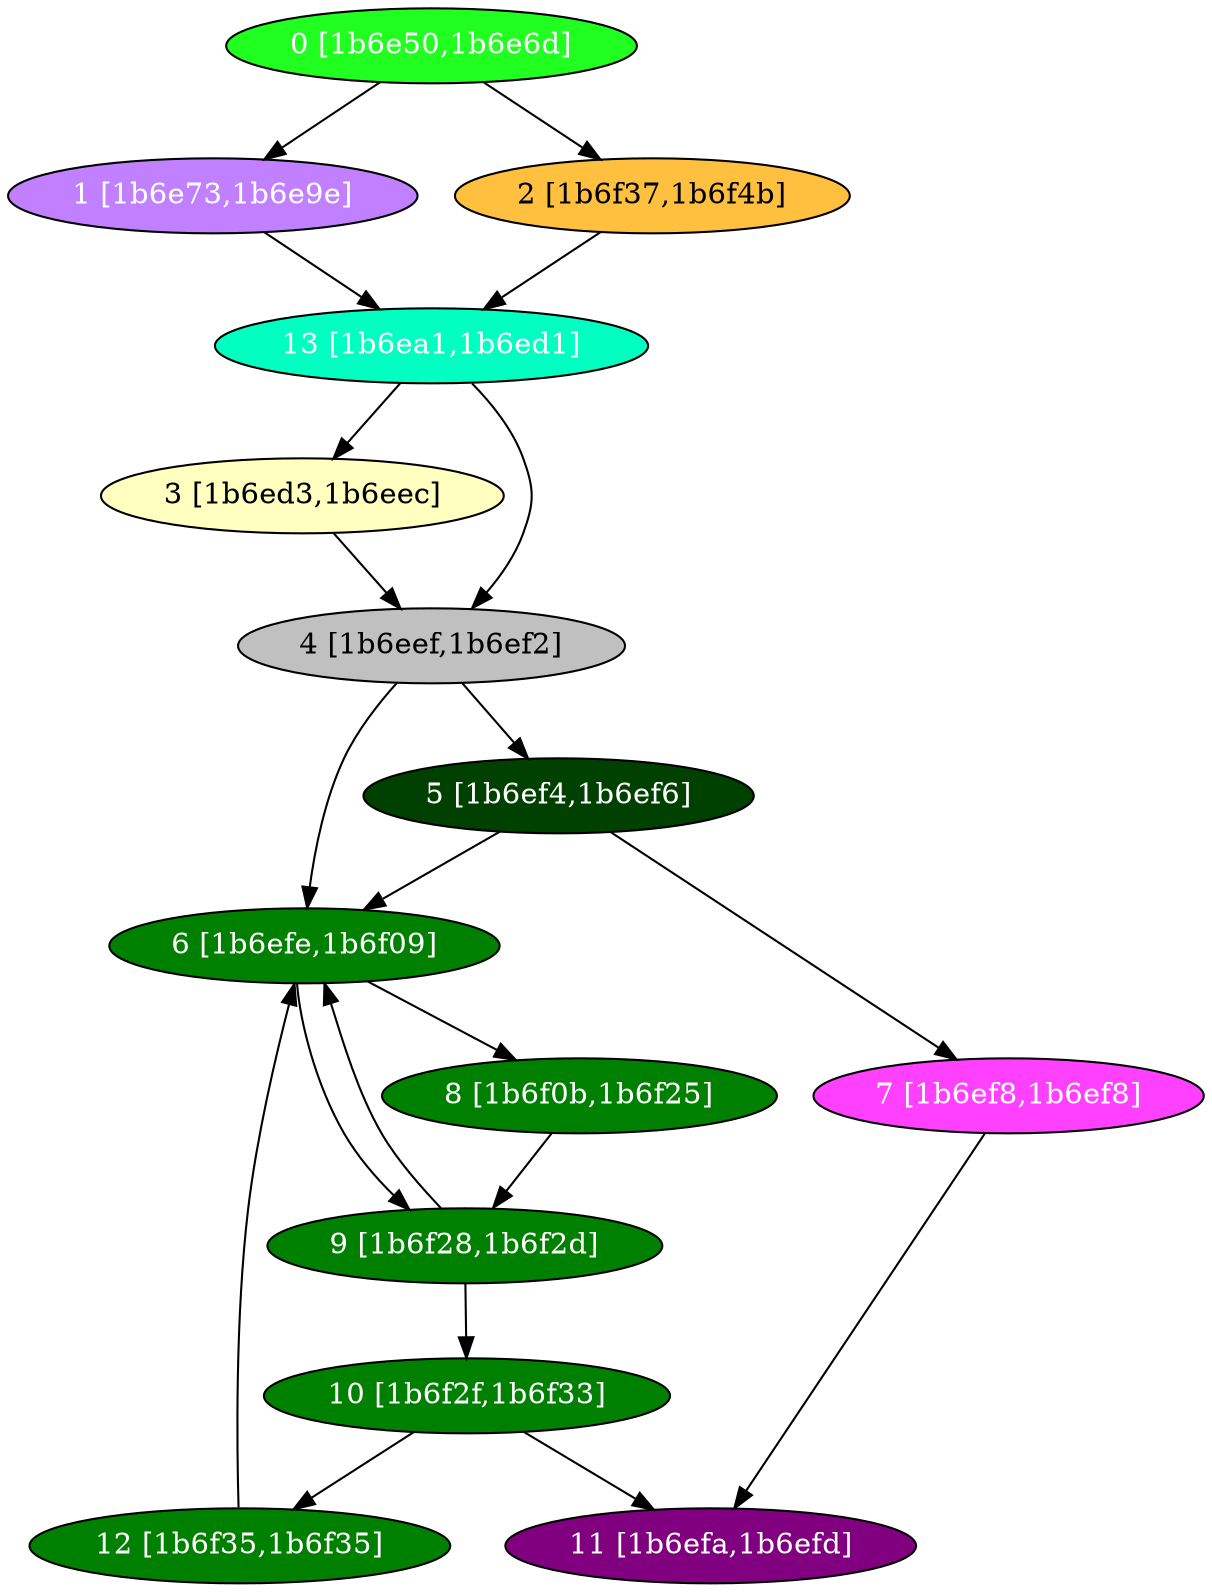 diGraph libnss3{
	libnss3_0  [style=filled fillcolor="#20FF20" fontcolor="#ffffff" shape=oval label="0 [1b6e50,1b6e6d]"]
	libnss3_1  [style=filled fillcolor="#C080FF" fontcolor="#ffffff" shape=oval label="1 [1b6e73,1b6e9e]"]
	libnss3_2  [style=filled fillcolor="#FFC040" fontcolor="#000000" shape=oval label="2 [1b6f37,1b6f4b]"]
	libnss3_3  [style=filled fillcolor="#FFFFC0" fontcolor="#000000" shape=oval label="3 [1b6ed3,1b6eec]"]
	libnss3_4  [style=filled fillcolor="#C0C0C0" fontcolor="#000000" shape=oval label="4 [1b6eef,1b6ef2]"]
	libnss3_5  [style=filled fillcolor="#004000" fontcolor="#ffffff" shape=oval label="5 [1b6ef4,1b6ef6]"]
	libnss3_6  [style=filled fillcolor="#008000" fontcolor="#ffffff" shape=oval label="6 [1b6efe,1b6f09]"]
	libnss3_7  [style=filled fillcolor="#FF40FF" fontcolor="#ffffff" shape=oval label="7 [1b6ef8,1b6ef8]"]
	libnss3_8  [style=filled fillcolor="#008000" fontcolor="#ffffff" shape=oval label="8 [1b6f0b,1b6f25]"]
	libnss3_9  [style=filled fillcolor="#008000" fontcolor="#ffffff" shape=oval label="9 [1b6f28,1b6f2d]"]
	libnss3_a  [style=filled fillcolor="#008000" fontcolor="#ffffff" shape=oval label="10 [1b6f2f,1b6f33]"]
	libnss3_b  [style=filled fillcolor="#800080" fontcolor="#ffffff" shape=oval label="11 [1b6efa,1b6efd]"]
	libnss3_c  [style=filled fillcolor="#008000" fontcolor="#ffffff" shape=oval label="12 [1b6f35,1b6f35]"]
	libnss3_d  [style=filled fillcolor="#00FFC0" fontcolor="#ffffff" shape=oval label="13 [1b6ea1,1b6ed1]"]

	libnss3_0 -> libnss3_1
	libnss3_0 -> libnss3_2
	libnss3_1 -> libnss3_d
	libnss3_2 -> libnss3_d
	libnss3_3 -> libnss3_4
	libnss3_4 -> libnss3_5
	libnss3_4 -> libnss3_6
	libnss3_5 -> libnss3_6
	libnss3_5 -> libnss3_7
	libnss3_6 -> libnss3_8
	libnss3_6 -> libnss3_9
	libnss3_7 -> libnss3_b
	libnss3_8 -> libnss3_9
	libnss3_9 -> libnss3_6
	libnss3_9 -> libnss3_a
	libnss3_a -> libnss3_b
	libnss3_a -> libnss3_c
	libnss3_c -> libnss3_6
	libnss3_d -> libnss3_3
	libnss3_d -> libnss3_4
}